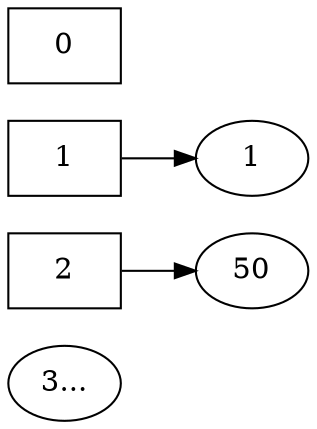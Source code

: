 digraph {
    rankdir=LR;
    {
        rank=same
        3[label="3..."]
        2,1,0[shape=rectangle]
    }
    1->k1
    k1[label=1]
    2->50
}
